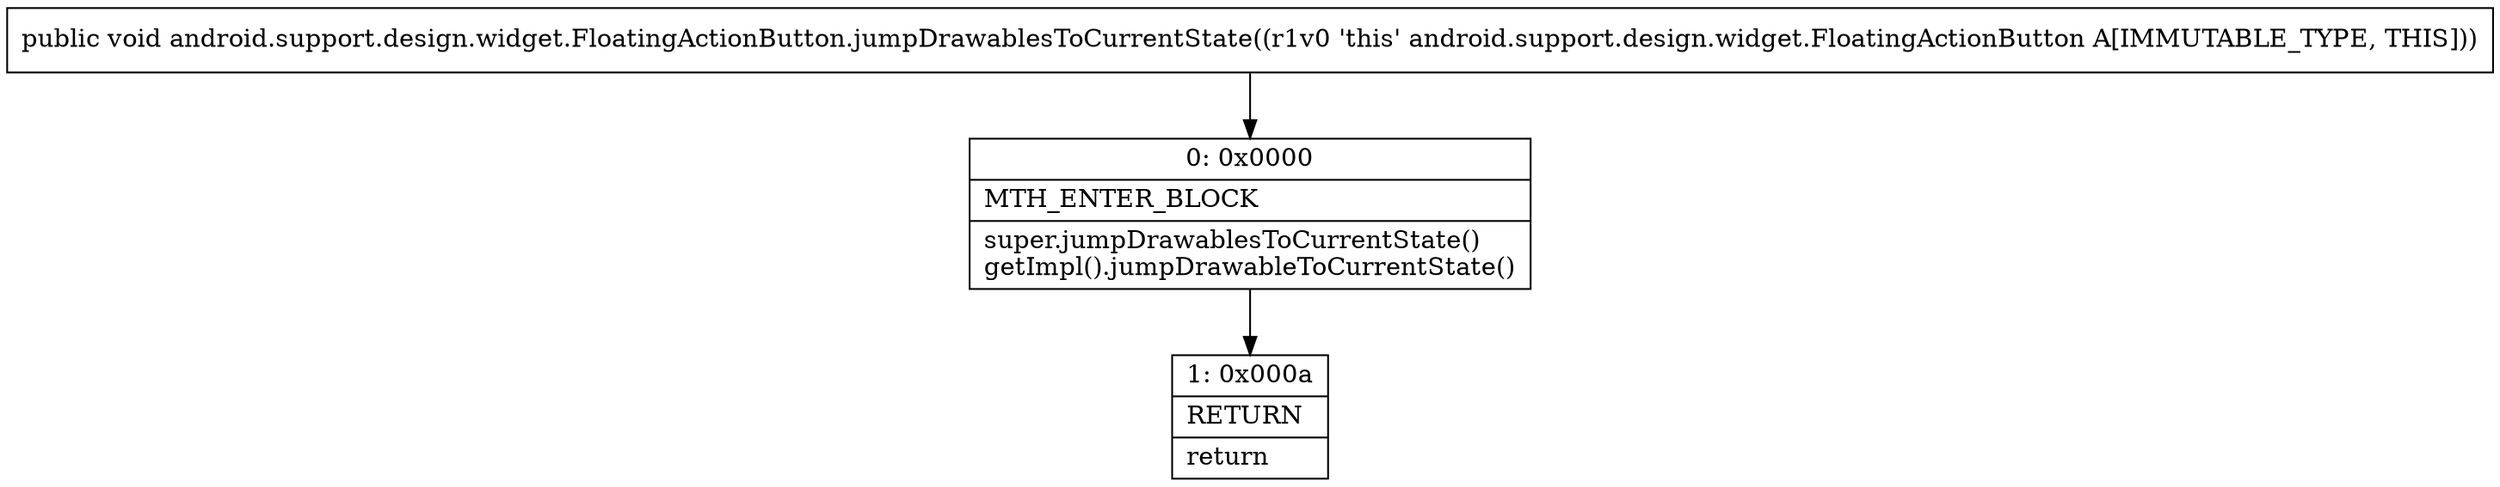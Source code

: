 digraph "CFG forandroid.support.design.widget.FloatingActionButton.jumpDrawablesToCurrentState()V" {
Node_0 [shape=record,label="{0\:\ 0x0000|MTH_ENTER_BLOCK\l|super.jumpDrawablesToCurrentState()\lgetImpl().jumpDrawableToCurrentState()\l}"];
Node_1 [shape=record,label="{1\:\ 0x000a|RETURN\l|return\l}"];
MethodNode[shape=record,label="{public void android.support.design.widget.FloatingActionButton.jumpDrawablesToCurrentState((r1v0 'this' android.support.design.widget.FloatingActionButton A[IMMUTABLE_TYPE, THIS])) }"];
MethodNode -> Node_0;
Node_0 -> Node_1;
}

